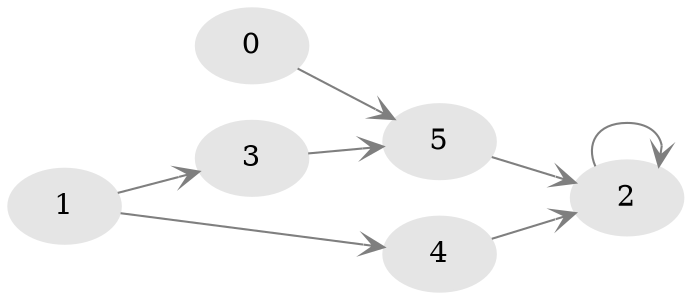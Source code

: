 digraph G {
rankdir=LR;
node [shape=ellipse, style=filled, color=gray90];
edge [color=gray50, arrowhead=vee];
0 -> 5;
1 -> 4;
1 -> 3;
2 -> 2;
3 -> 5;
4 -> 2;
5 -> 2;
}
